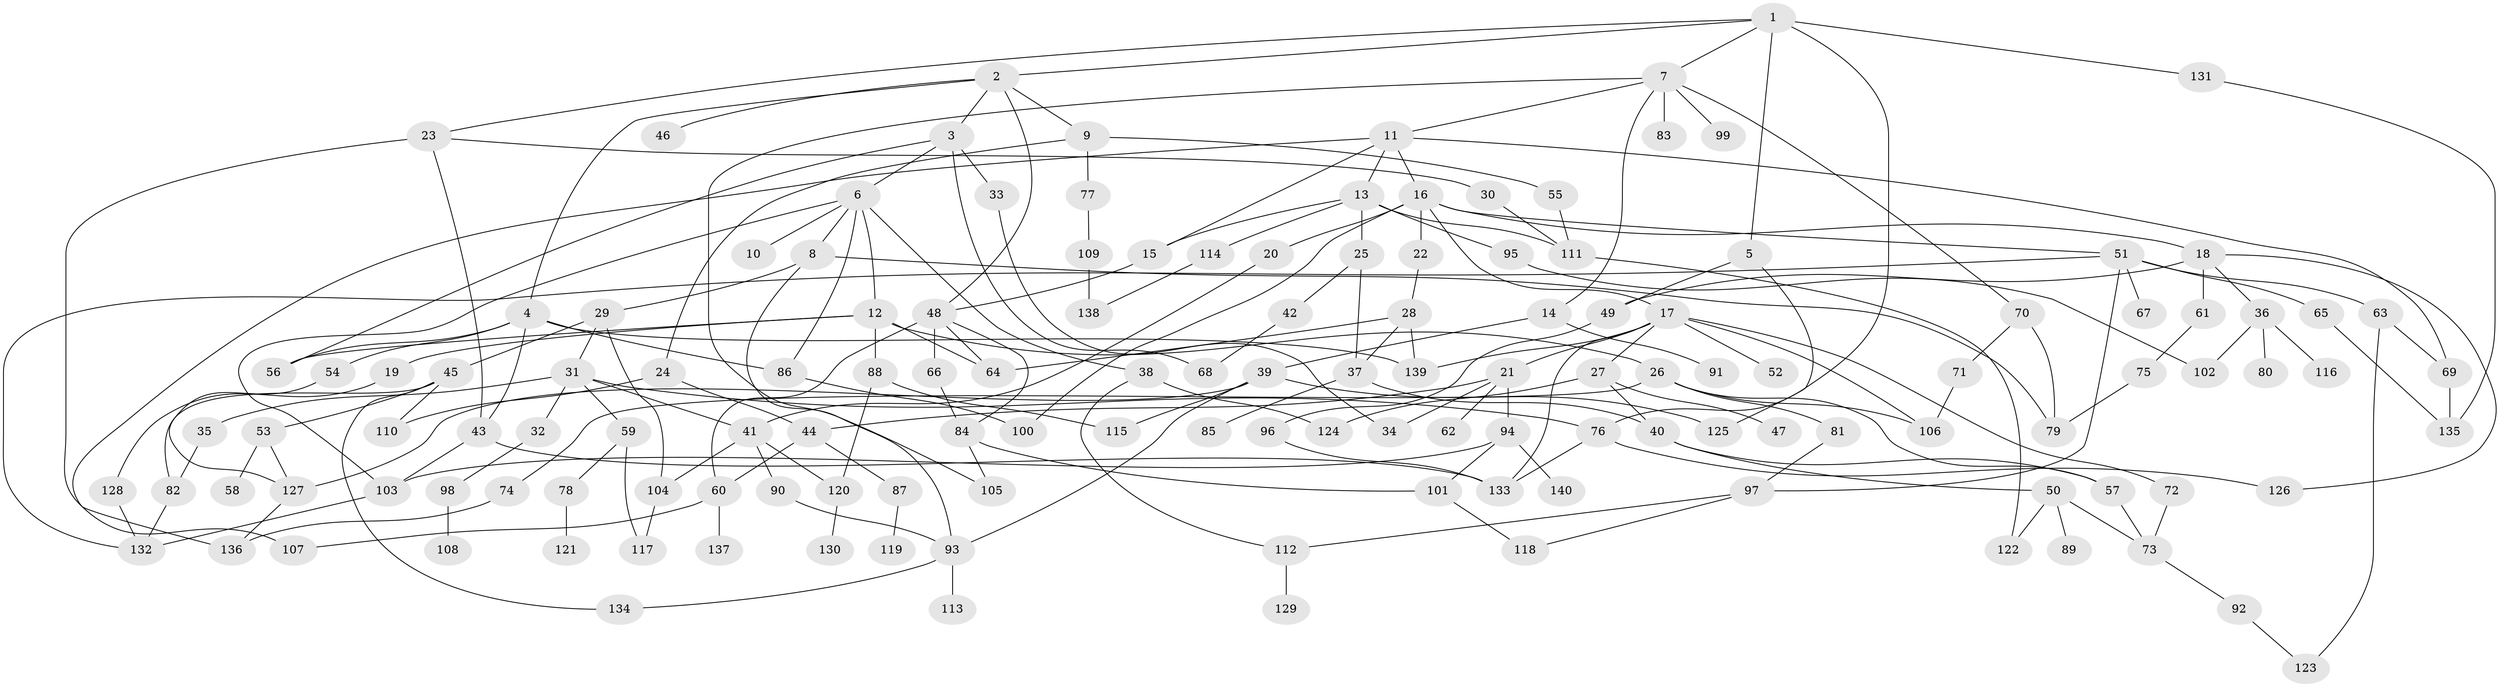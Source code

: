// Generated by graph-tools (version 1.1) at 2025/25/03/09/25 03:25:34]
// undirected, 140 vertices, 206 edges
graph export_dot {
graph [start="1"]
  node [color=gray90,style=filled];
  1;
  2;
  3;
  4;
  5;
  6;
  7;
  8;
  9;
  10;
  11;
  12;
  13;
  14;
  15;
  16;
  17;
  18;
  19;
  20;
  21;
  22;
  23;
  24;
  25;
  26;
  27;
  28;
  29;
  30;
  31;
  32;
  33;
  34;
  35;
  36;
  37;
  38;
  39;
  40;
  41;
  42;
  43;
  44;
  45;
  46;
  47;
  48;
  49;
  50;
  51;
  52;
  53;
  54;
  55;
  56;
  57;
  58;
  59;
  60;
  61;
  62;
  63;
  64;
  65;
  66;
  67;
  68;
  69;
  70;
  71;
  72;
  73;
  74;
  75;
  76;
  77;
  78;
  79;
  80;
  81;
  82;
  83;
  84;
  85;
  86;
  87;
  88;
  89;
  90;
  91;
  92;
  93;
  94;
  95;
  96;
  97;
  98;
  99;
  100;
  101;
  102;
  103;
  104;
  105;
  106;
  107;
  108;
  109;
  110;
  111;
  112;
  113;
  114;
  115;
  116;
  117;
  118;
  119;
  120;
  121;
  122;
  123;
  124;
  125;
  126;
  127;
  128;
  129;
  130;
  131;
  132;
  133;
  134;
  135;
  136;
  137;
  138;
  139;
  140;
  1 -- 2;
  1 -- 5;
  1 -- 7;
  1 -- 23;
  1 -- 76;
  1 -- 131;
  2 -- 3;
  2 -- 4;
  2 -- 9;
  2 -- 46;
  2 -- 48;
  3 -- 6;
  3 -- 33;
  3 -- 68;
  3 -- 56;
  4 -- 54;
  4 -- 56;
  4 -- 86;
  4 -- 139;
  4 -- 43;
  5 -- 49;
  5 -- 125;
  6 -- 8;
  6 -- 10;
  6 -- 12;
  6 -- 38;
  6 -- 103;
  6 -- 86;
  7 -- 11;
  7 -- 14;
  7 -- 70;
  7 -- 83;
  7 -- 99;
  7 -- 105;
  8 -- 29;
  8 -- 93;
  8 -- 79;
  9 -- 24;
  9 -- 55;
  9 -- 77;
  11 -- 13;
  11 -- 15;
  11 -- 16;
  11 -- 136;
  11 -- 69;
  12 -- 19;
  12 -- 26;
  12 -- 64;
  12 -- 88;
  12 -- 56;
  13 -- 25;
  13 -- 95;
  13 -- 114;
  13 -- 111;
  13 -- 15;
  14 -- 39;
  14 -- 91;
  15 -- 48;
  16 -- 17;
  16 -- 18;
  16 -- 20;
  16 -- 22;
  16 -- 51;
  16 -- 100;
  17 -- 21;
  17 -- 27;
  17 -- 52;
  17 -- 72;
  17 -- 139;
  17 -- 133;
  17 -- 106;
  18 -- 36;
  18 -- 61;
  18 -- 126;
  18 -- 49;
  19 -- 128;
  20 -- 41;
  21 -- 34;
  21 -- 62;
  21 -- 94;
  21 -- 44;
  22 -- 28;
  23 -- 30;
  23 -- 43;
  23 -- 107;
  24 -- 44;
  24 -- 110;
  25 -- 42;
  25 -- 37;
  26 -- 74;
  26 -- 81;
  26 -- 57;
  26 -- 106;
  27 -- 40;
  27 -- 47;
  27 -- 124;
  28 -- 37;
  28 -- 64;
  28 -- 139;
  29 -- 31;
  29 -- 45;
  29 -- 104;
  30 -- 111;
  31 -- 32;
  31 -- 35;
  31 -- 41;
  31 -- 59;
  31 -- 76;
  32 -- 98;
  33 -- 34;
  35 -- 82;
  36 -- 80;
  36 -- 116;
  36 -- 102;
  37 -- 85;
  37 -- 40;
  38 -- 112;
  38 -- 124;
  39 -- 93;
  39 -- 115;
  39 -- 127;
  39 -- 125;
  40 -- 50;
  40 -- 57;
  41 -- 90;
  41 -- 104;
  41 -- 120;
  42 -- 68;
  43 -- 133;
  43 -- 103;
  44 -- 87;
  44 -- 60;
  45 -- 53;
  45 -- 110;
  45 -- 134;
  45 -- 82;
  48 -- 60;
  48 -- 66;
  48 -- 64;
  48 -- 84;
  49 -- 96;
  50 -- 89;
  50 -- 122;
  50 -- 73;
  51 -- 63;
  51 -- 65;
  51 -- 67;
  51 -- 97;
  51 -- 132;
  53 -- 58;
  53 -- 127;
  54 -- 127;
  55 -- 111;
  57 -- 73;
  59 -- 78;
  59 -- 117;
  60 -- 137;
  60 -- 107;
  61 -- 75;
  63 -- 69;
  63 -- 123;
  65 -- 135;
  66 -- 84;
  69 -- 135;
  70 -- 71;
  70 -- 79;
  71 -- 106;
  72 -- 73;
  73 -- 92;
  74 -- 136;
  75 -- 79;
  76 -- 126;
  76 -- 133;
  77 -- 109;
  78 -- 121;
  81 -- 97;
  82 -- 132;
  84 -- 105;
  84 -- 101;
  86 -- 100;
  87 -- 119;
  88 -- 115;
  88 -- 120;
  90 -- 93;
  92 -- 123;
  93 -- 113;
  93 -- 134;
  94 -- 101;
  94 -- 103;
  94 -- 140;
  95 -- 102;
  96 -- 133;
  97 -- 118;
  97 -- 112;
  98 -- 108;
  101 -- 118;
  103 -- 132;
  104 -- 117;
  109 -- 138;
  111 -- 122;
  112 -- 129;
  114 -- 138;
  120 -- 130;
  127 -- 136;
  128 -- 132;
  131 -- 135;
}
